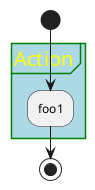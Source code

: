 {
  "sha1": "bh89ggt6zawkkawma7dwovkwp7favo4",
  "insertion": {
    "when": "2024-05-30T20:48:22.090Z",
    "user": "plantuml@gmail.com"
  }
}
@startuml
skinparam partition {
	BackgroundColor lightblue
	BorderColor green
	BorderThickness 4
	FontSize 20
	FontColor yellow
}
start
partition Action {
  :foo1;
}
stop
@enduml
